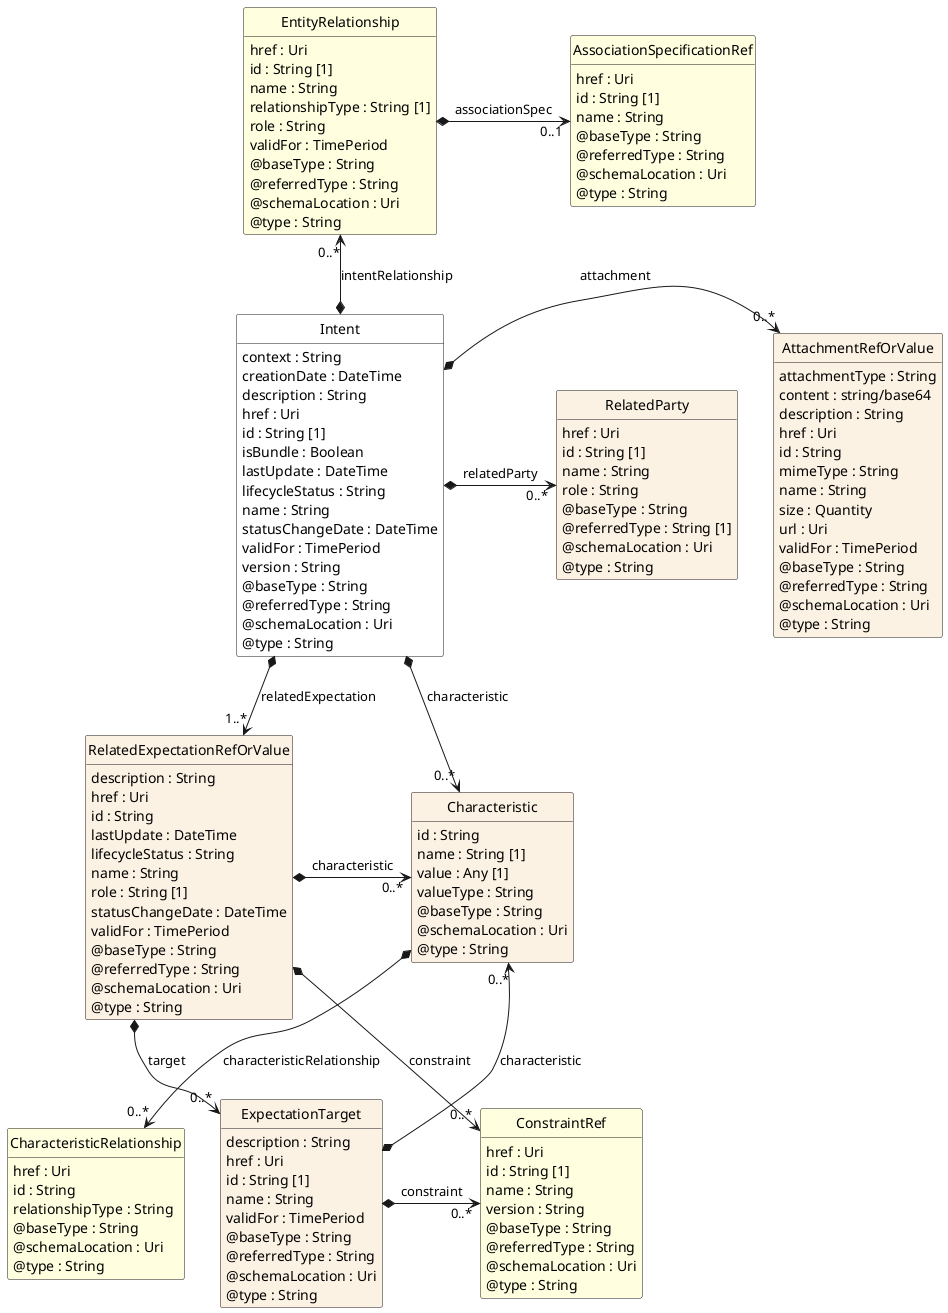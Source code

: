 @startuml
hide circle
hide methods
hide stereotype
show <<Enumeration>> stereotype
skinparam class {
   BackgroundColor<<Enumeration>> #E6F5F7
   BackgroundColor<<Ref>> #FFFFE0
   BackgroundColor<<Pivot>> #FFFFFFF
   BackgroundColor<<SimpleType>> #E2F0DA
   BackgroundColor #FCF2E3
}

class Intent <<Pivot>> {
    context : String
    creationDate : DateTime
    description : String
    href : Uri
    id : String [1]
    isBundle : Boolean
    lastUpdate : DateTime
    lifecycleStatus : String
    name : String
    statusChangeDate : DateTime
    validFor : TimePeriod
    version : String
    @baseType : String
    @referredType : String
    @schemaLocation : Uri
    @type : String
}

class EntityRelationship  <<Ref>> {
    href : Uri
    id : String [1]
    name : String
    relationshipType : String [1]
    role : String
    validFor : TimePeriod
    @baseType : String
    @referredType : String
    @schemaLocation : Uri
    @type : String
}

class AssociationSpecificationRef  <<Ref>> {
    href : Uri
    id : String [1]
    name : String
    @baseType : String
    @referredType : String
    @schemaLocation : Uri
    @type : String
}

class RelatedParty  {
    href : Uri
    id : String [1]
    name : String
    role : String
    @baseType : String
    @referredType : String [1]
    @schemaLocation : Uri
    @type : String
}

class Characteristic  {
    id : String
    name : String [1]
    value : Any [1]
    valueType : String
    @baseType : String
    @schemaLocation : Uri
    @type : String
}

class CharacteristicRelationship  <<Ref>> {
    href : Uri
    id : String
    relationshipType : String
    @baseType : String
    @schemaLocation : Uri
    @type : String
}

class RelatedExpectationRefOrValue  {
    description : String
    href : Uri
    id : String
    lastUpdate : DateTime
    lifecycleStatus : String
    name : String
    role : String [1]
    statusChangeDate : DateTime
    validFor : TimePeriod
    @baseType : String
    @referredType : String
    @schemaLocation : Uri
    @type : String
}

class ExpectationTarget  {
    description : String
    href : Uri
    id : String [1]
    name : String
    validFor : TimePeriod
    @baseType : String
    @referredType : String
    @schemaLocation : Uri
    @type : String
}

class ConstraintRef  <<Ref>> {
    href : Uri
    id : String [1]
    name : String
    version : String
    @baseType : String
    @referredType : String
    @schemaLocation : Uri
    @type : String
}

class AttachmentRefOrValue  {
    attachmentType : String
    content : string/base64
    description : String
    href : Uri
    id : String
    mimeType : String
    name : String
    size : Quantity
    url : Uri
    validFor : TimePeriod
    @baseType : String
    @referredType : String
    @schemaLocation : Uri
    @type : String
}

Intent *-->  "0..*" Characteristic : characteristic

Intent *-->  "1..*" RelatedExpectationRefOrValue : relatedExpectation

RelatedExpectationRefOrValue *-->  "0..*" ExpectationTarget : target

Characteristic "0..*" <--* ExpectationTarget : characteristic

RelatedExpectationRefOrValue *-right-> "0..*" Characteristic : characteristic

RelatedExpectationRefOrValue *-->  "0..*" ConstraintRef : constraint

ConstraintRef -right[hidden]-> ExpectationTarget

ExpectationTarget *-->  "0..*" ConstraintRef : constraint

AttachmentRefOrValue "0..*" <-left-* Intent : attachment

Intent *-right-> "0..*" RelatedParty : relatedParty

EntityRelationship "0..*" <--* Intent : intentRelationship

EntityRelationship *-right-> "0..1" AssociationSpecificationRef : associationSpec

Characteristic *-->  "0..*" CharacteristicRelationship : characteristicRelationship

ExpectationTarget <-left[hidden]- CharacteristicRelationship

@enduml